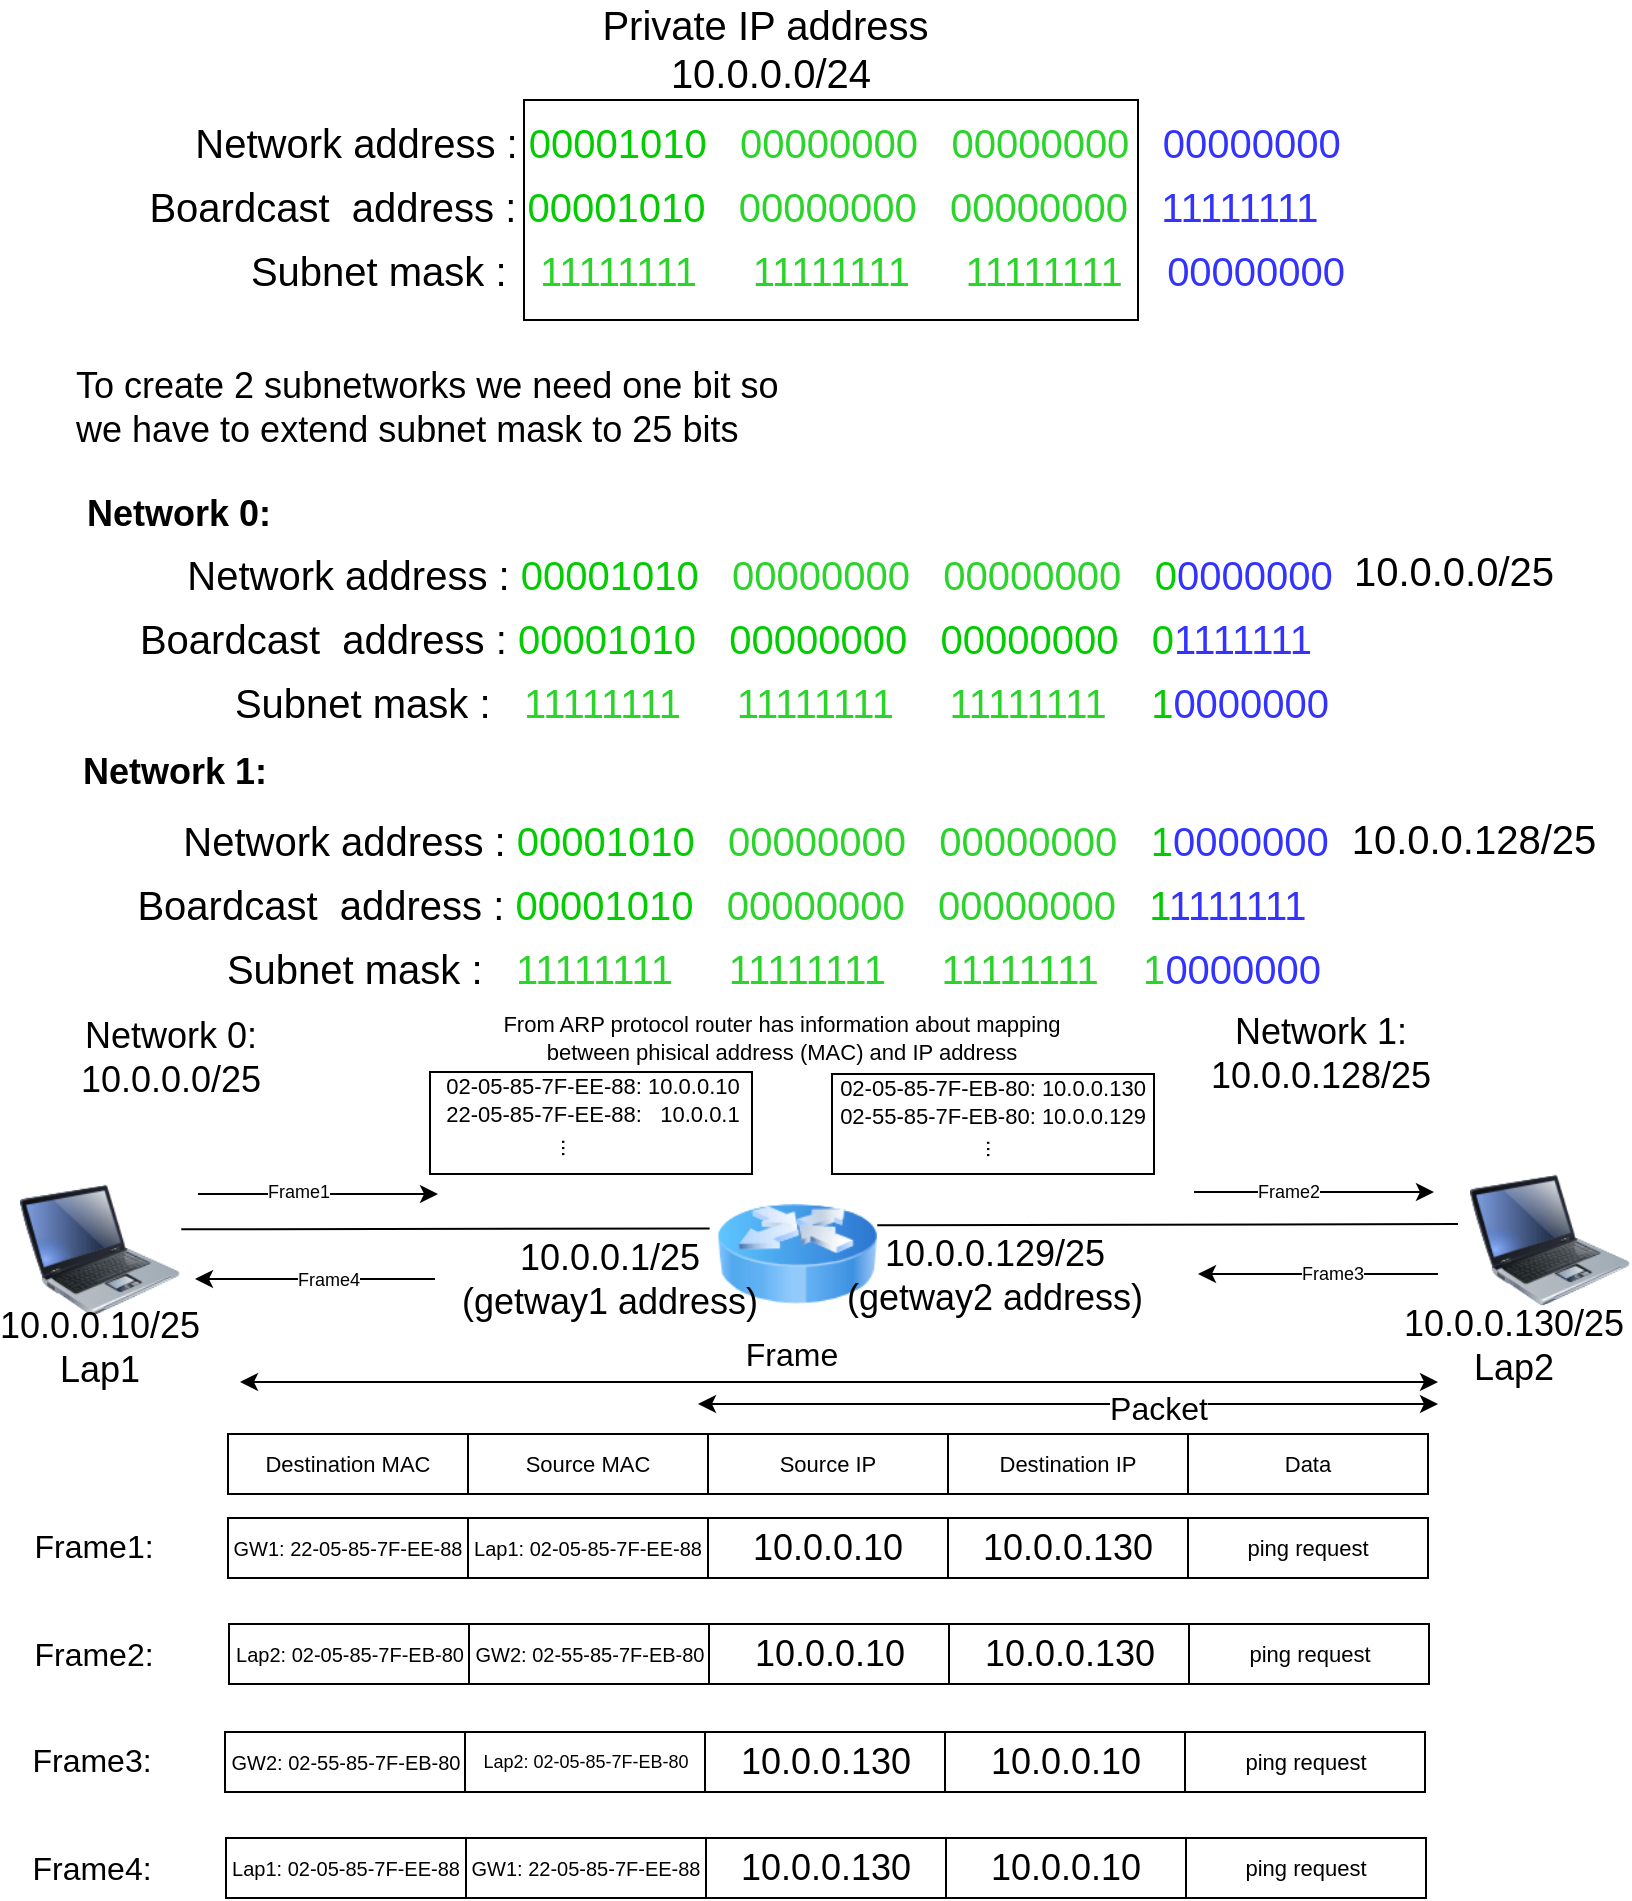 <mxfile version="11.1.1" type="device"><diagram id="rDH1I15TJnEzvf7tscnQ" name="Page-1"><mxGraphModel dx="981" dy="568" grid="1" gridSize="10" guides="1" tooltips="1" connect="1" arrows="1" fold="1" page="1" pageScale="1" pageWidth="850" pageHeight="1100" math="0" shadow="0"><root><mxCell id="0"/><mxCell id="1" parent="0"/><mxCell id="m7BgLcfAeUnrOGH8gcPk-43" value="" style="rounded=0;whiteSpace=wrap;html=1;fontSize=11;align=left;" vertex="1" parent="1"><mxGeometry x="417" y="540" width="161" height="50" as="geometry"/></mxCell><mxCell id="m7BgLcfAeUnrOGH8gcPk-42" value="" style="rounded=0;whiteSpace=wrap;html=1;fontSize=11;align=left;" vertex="1" parent="1"><mxGeometry x="216" y="539" width="161" height="51" as="geometry"/></mxCell><mxCell id="m7BgLcfAeUnrOGH8gcPk-1" value="" style="rounded=0;whiteSpace=wrap;html=1;fontSize=20;align=center;" vertex="1" parent="1"><mxGeometry x="263" y="53" width="307" height="110" as="geometry"/></mxCell><mxCell id="m7BgLcfAeUnrOGH8gcPk-2" value="&lt;font style=&quot;font-size: 20px&quot;&gt;Private IP address&amp;nbsp;&lt;br&gt;10.0.0.0/24&lt;br&gt;&lt;br&gt;&lt;/font&gt;" style="text;html=1;strokeColor=none;fillColor=none;align=center;verticalAlign=middle;whiteSpace=wrap;rounded=0;" vertex="1" parent="1"><mxGeometry x="232.5" y="29" width="307" height="20" as="geometry"/></mxCell><mxCell id="m7BgLcfAeUnrOGH8gcPk-3" value="&lt;font style=&quot;font-size: 20px&quot;&gt;Network address : &lt;font color=&quot;#00cc00&quot;&gt;00001010&lt;/font&gt;&lt;font color=&quot;#2ad42a&quot;&gt;&amp;nbsp; &amp;nbsp;00000000&amp;nbsp; &amp;nbsp;00000000&lt;/font&gt;&amp;nbsp; &amp;nbsp;&lt;font color=&quot;#3333ff&quot;&gt;00000000&lt;/font&gt;&lt;/font&gt;" style="text;html=1;strokeColor=none;fillColor=none;align=center;verticalAlign=middle;whiteSpace=wrap;rounded=0;fontSize=20;" vertex="1" parent="1"><mxGeometry x="81" y="49" width="608" height="50" as="geometry"/></mxCell><mxCell id="m7BgLcfAeUnrOGH8gcPk-4" value="&lt;font style=&quot;font-size: 20px&quot;&gt;Boardcast&amp;nbsp; address :&amp;nbsp;&lt;font color=&quot;#00cc00&quot;&gt;00001010&lt;/font&gt;&lt;font color=&quot;#2ad42a&quot;&gt;&amp;nbsp; &amp;nbsp;00000000&amp;nbsp; &amp;nbsp;00000000&lt;/font&gt;&amp;nbsp; &amp;nbsp;&lt;font color=&quot;#3333ff&quot;&gt;11111111&lt;/font&gt;&lt;/font&gt;" style="text;html=1;strokeColor=none;fillColor=none;align=center;verticalAlign=middle;whiteSpace=wrap;rounded=0;fontSize=20;" vertex="1" parent="1"><mxGeometry x="67" y="81" width="602" height="50" as="geometry"/></mxCell><mxCell id="m7BgLcfAeUnrOGH8gcPk-5" value="&lt;font style=&quot;font-size: 20px&quot;&gt;Subnet mask :&amp;nbsp; &amp;nbsp;&lt;font color=&quot;#2ad42a&quot;&gt;11111111&amp;nbsp; &amp;nbsp; &amp;nbsp;&lt;/font&gt;&lt;span style=&quot;color: rgb(42 , 212 , 42)&quot;&gt;11111111&amp;nbsp; &amp;nbsp; &amp;nbsp;&lt;/span&gt;&lt;span style=&quot;color: rgb(42 , 212 , 42)&quot;&gt;11111111&amp;nbsp; &amp;nbsp; &lt;/span&gt;&lt;font color=&quot;#3333ff&quot;&gt;00000000&lt;/font&gt;&lt;/font&gt;" style="text;html=1;strokeColor=none;fillColor=none;align=center;verticalAlign=middle;whiteSpace=wrap;rounded=0;fontSize=20;" vertex="1" parent="1"><mxGeometry x="98.5" y="113" width="602" height="50" as="geometry"/></mxCell><mxCell id="m7BgLcfAeUnrOGH8gcPk-8" value="To create 2 subnetworks we need one bit so we have to extend subnet mask to 25 bits" style="text;html=1;strokeColor=none;fillColor=none;align=left;verticalAlign=middle;whiteSpace=wrap;rounded=0;fontSize=18;" vertex="1" parent="1"><mxGeometry x="37" y="197" width="363" height="20" as="geometry"/></mxCell><mxCell id="m7BgLcfAeUnrOGH8gcPk-13" value="Network 0:" style="text;html=1;strokeColor=none;fillColor=none;align=center;verticalAlign=middle;whiteSpace=wrap;rounded=0;fontSize=18;fontStyle=1" vertex="1" parent="1"><mxGeometry x="34" y="250" width="113" height="20" as="geometry"/></mxCell><mxCell id="m7BgLcfAeUnrOGH8gcPk-14" value="Network 1:" style="text;html=1;strokeColor=none;fillColor=none;align=center;verticalAlign=middle;whiteSpace=wrap;rounded=0;fontSize=18;fontStyle=1" vertex="1" parent="1"><mxGeometry x="32" y="379" width="113" height="20" as="geometry"/></mxCell><mxCell id="m7BgLcfAeUnrOGH8gcPk-16" value="&lt;font style=&quot;font-size: 20px&quot;&gt;Network address : &lt;font color=&quot;#00cc00&quot;&gt;00001010&lt;/font&gt;&lt;font color=&quot;#2ad42a&quot;&gt;&amp;nbsp; &amp;nbsp;00000000&amp;nbsp; &amp;nbsp;00000000&lt;/font&gt;&amp;nbsp; &amp;nbsp;&lt;font color=&quot;#00cc00&quot;&gt;0&lt;/font&gt;&lt;font color=&quot;#3333ff&quot;&gt;0000000&lt;/font&gt;&lt;/font&gt;" style="text;html=1;strokeColor=none;fillColor=none;align=center;verticalAlign=middle;whiteSpace=wrap;rounded=0;fontSize=20;" vertex="1" parent="1"><mxGeometry x="76.5" y="265" width="608" height="50" as="geometry"/></mxCell><mxCell id="m7BgLcfAeUnrOGH8gcPk-17" value="&lt;font style=&quot;font-size: 20px&quot;&gt;Boardcast&amp;nbsp; address :&amp;nbsp;&lt;font color=&quot;#00cc00&quot;&gt;00001010&amp;nbsp; &amp;nbsp;00000000&amp;nbsp; &amp;nbsp;00000000&amp;nbsp; &amp;nbsp;0&lt;/font&gt;&lt;font color=&quot;#3333ff&quot;&gt;1111111&lt;/font&gt;&lt;/font&gt;" style="text;html=1;strokeColor=none;fillColor=none;align=center;verticalAlign=middle;whiteSpace=wrap;rounded=0;fontSize=20;" vertex="1" parent="1"><mxGeometry x="62.5" y="297" width="602" height="50" as="geometry"/></mxCell><mxCell id="m7BgLcfAeUnrOGH8gcPk-18" value="&lt;font style=&quot;font-size: 20px&quot;&gt;Subnet mask :&amp;nbsp; &amp;nbsp;&lt;font color=&quot;#2ad42a&quot;&gt;11111111&amp;nbsp; &amp;nbsp; &amp;nbsp;&lt;/font&gt;&lt;span style=&quot;color: rgb(42 , 212 , 42)&quot;&gt;11111111&amp;nbsp; &amp;nbsp; &amp;nbsp;&lt;/span&gt;&lt;span style=&quot;color: rgb(42 , 212 , 42)&quot;&gt;11111111&amp;nbsp; &amp;nbsp; &lt;/span&gt;&lt;font color=&quot;#00cc00&quot;&gt;1&lt;/font&gt;&lt;font color=&quot;#3333ff&quot;&gt;0000000&lt;/font&gt;&lt;/font&gt;" style="text;html=1;strokeColor=none;fillColor=none;align=center;verticalAlign=middle;whiteSpace=wrap;rounded=0;fontSize=20;" vertex="1" parent="1"><mxGeometry x="91" y="329" width="602" height="50" as="geometry"/></mxCell><mxCell id="m7BgLcfAeUnrOGH8gcPk-20" value="&lt;font style=&quot;font-size: 20px&quot;&gt;Network address : &lt;font color=&quot;#00cc00&quot;&gt;00001010&lt;/font&gt;&lt;font color=&quot;#2ad42a&quot;&gt;&amp;nbsp; &amp;nbsp;00000000&amp;nbsp; &amp;nbsp;00000000&lt;/font&gt;&amp;nbsp; &amp;nbsp;&lt;font color=&quot;#00cc00&quot;&gt;1&lt;/font&gt;&lt;font color=&quot;#3333ff&quot;&gt;0000000&lt;/font&gt;&lt;/font&gt;" style="text;html=1;strokeColor=none;fillColor=none;align=center;verticalAlign=middle;whiteSpace=wrap;rounded=0;fontSize=20;" vertex="1" parent="1"><mxGeometry x="75" y="398" width="608" height="50" as="geometry"/></mxCell><mxCell id="m7BgLcfAeUnrOGH8gcPk-21" value="&lt;font style=&quot;font-size: 20px&quot;&gt;Boardcast&amp;nbsp; address :&amp;nbsp;&lt;font color=&quot;#00cc00&quot;&gt;00001010&lt;/font&gt;&lt;font color=&quot;#2ad42a&quot;&gt;&amp;nbsp; &amp;nbsp;00000000&amp;nbsp; &amp;nbsp;00000000&lt;/font&gt;&amp;nbsp; &amp;nbsp;&lt;font color=&quot;#00cc00&quot;&gt;1&lt;/font&gt;&lt;font color=&quot;#3333ff&quot;&gt;1111111&lt;/font&gt;&lt;/font&gt;" style="text;html=1;strokeColor=none;fillColor=none;align=center;verticalAlign=middle;whiteSpace=wrap;rounded=0;fontSize=20;" vertex="1" parent="1"><mxGeometry x="61" y="430" width="602" height="50" as="geometry"/></mxCell><mxCell id="m7BgLcfAeUnrOGH8gcPk-22" value="&lt;font style=&quot;font-size: 20px&quot;&gt;Subnet mask :&amp;nbsp; &amp;nbsp;&lt;font color=&quot;#2ad42a&quot;&gt;11111111&amp;nbsp; &amp;nbsp; &amp;nbsp;&lt;/font&gt;&lt;span style=&quot;color: rgb(42 , 212 , 42)&quot;&gt;11111111&amp;nbsp; &amp;nbsp; &amp;nbsp;&lt;/span&gt;&lt;span style=&quot;color: rgb(42 , 212 , 42)&quot;&gt;11111111&amp;nbsp; &amp;nbsp; 1&lt;/span&gt;&lt;font color=&quot;#3333ff&quot;&gt;0000000&lt;/font&gt;&lt;/font&gt;" style="text;html=1;strokeColor=none;fillColor=none;align=center;verticalAlign=middle;whiteSpace=wrap;rounded=0;fontSize=20;" vertex="1" parent="1"><mxGeometry x="86.5" y="462" width="602" height="50" as="geometry"/></mxCell><mxCell id="m7BgLcfAeUnrOGH8gcPk-23" value="10.0.0.0/25" style="text;html=1;strokeColor=none;fillColor=none;align=center;verticalAlign=middle;whiteSpace=wrap;rounded=0;fontSize=20;" vertex="1" parent="1"><mxGeometry x="708" y="278" width="40" height="20" as="geometry"/></mxCell><mxCell id="m7BgLcfAeUnrOGH8gcPk-24" value="10.0.0.128/25" style="text;html=1;strokeColor=none;fillColor=none;align=center;verticalAlign=middle;whiteSpace=wrap;rounded=0;fontSize=20;" vertex="1" parent="1"><mxGeometry x="718" y="412" width="40" height="20" as="geometry"/></mxCell><mxCell id="m7BgLcfAeUnrOGH8gcPk-25" value="" style="image;html=1;labelBackgroundColor=#ffffff;image=img/lib/clip_art/computers/Laptop_128x128.png;fontSize=18;align=left;" vertex="1" parent="1"><mxGeometry x="11" y="588" width="80" height="80" as="geometry"/></mxCell><mxCell id="m7BgLcfAeUnrOGH8gcPk-26" value="" style="image;html=1;labelBackgroundColor=#ffffff;image=img/lib/clip_art/computers/Laptop_128x128.png;fontSize=18;align=left;" vertex="1" parent="1"><mxGeometry x="736" y="583" width="80" height="80" as="geometry"/></mxCell><mxCell id="m7BgLcfAeUnrOGH8gcPk-27" value="" style="image;html=1;labelBackgroundColor=#ffffff;image=img/lib/clip_art/networking/Router_Icon_128x128.png;fontSize=18;align=left;" vertex="1" parent="1"><mxGeometry x="359.5" y="590" width="80" height="80" as="geometry"/></mxCell><mxCell id="m7BgLcfAeUnrOGH8gcPk-28" value="" style="endArrow=none;html=1;fontSize=18;exitX=1.008;exitY=0.371;exitDx=0;exitDy=0;exitPerimeter=0;entryX=-0.046;entryY=0.34;entryDx=0;entryDy=0;entryPerimeter=0;" edge="1" parent="1" source="m7BgLcfAeUnrOGH8gcPk-25" target="m7BgLcfAeUnrOGH8gcPk-27"><mxGeometry width="50" height="50" relative="1" as="geometry"><mxPoint x="110" y="650" as="sourcePoint"/><mxPoint x="160" y="600" as="targetPoint"/></mxGeometry></mxCell><mxCell id="m7BgLcfAeUnrOGH8gcPk-29" value="" style="endArrow=none;html=1;fontSize=18;exitX=1.008;exitY=0.371;exitDx=0;exitDy=0;exitPerimeter=0;" edge="1" parent="1"><mxGeometry width="50" height="50" relative="1" as="geometry"><mxPoint x="439.64" y="615.68" as="sourcePoint"/><mxPoint x="730" y="615" as="targetPoint"/></mxGeometry></mxCell><mxCell id="m7BgLcfAeUnrOGH8gcPk-30" value="Network 0: 10.0.0.0/25" style="text;html=1;strokeColor=none;fillColor=none;align=center;verticalAlign=middle;whiteSpace=wrap;rounded=0;fontSize=18;" vertex="1" parent="1"><mxGeometry x="36.5" y="522" width="99" height="20" as="geometry"/></mxCell><mxCell id="m7BgLcfAeUnrOGH8gcPk-31" value="Network 1: 10.0.0.128/25" style="text;html=1;strokeColor=none;fillColor=none;align=center;verticalAlign=middle;whiteSpace=wrap;rounded=0;fontSize=18;" vertex="1" parent="1"><mxGeometry x="611.5" y="520" width="99" height="20" as="geometry"/></mxCell><mxCell id="m7BgLcfAeUnrOGH8gcPk-32" value="10.0.0.10/25&lt;br&gt;Lap1" style="text;html=1;strokeColor=none;fillColor=none;align=center;verticalAlign=middle;whiteSpace=wrap;rounded=0;fontSize=18;" vertex="1" parent="1"><mxGeometry x="31" y="667" width="40" height="20" as="geometry"/></mxCell><mxCell id="m7BgLcfAeUnrOGH8gcPk-33" value="10.0.0.1/25&lt;br&gt;(getway1 address)" style="text;html=1;strokeColor=none;fillColor=none;align=center;verticalAlign=middle;whiteSpace=wrap;rounded=0;fontSize=18;" vertex="1" parent="1"><mxGeometry x="226" y="633" width="160" height="20" as="geometry"/></mxCell><mxCell id="m7BgLcfAeUnrOGH8gcPk-34" value="10.0.0.129/25&lt;br&gt;(getway2 address)" style="text;html=1;strokeColor=none;fillColor=none;align=center;verticalAlign=middle;whiteSpace=wrap;rounded=0;fontSize=18;" vertex="1" parent="1"><mxGeometry x="412" y="631" width="173" height="20" as="geometry"/></mxCell><mxCell id="m7BgLcfAeUnrOGH8gcPk-35" value="10.0.0.130/25&lt;br&gt;Lap2" style="text;html=1;strokeColor=none;fillColor=none;align=center;verticalAlign=middle;whiteSpace=wrap;rounded=0;fontSize=18;" vertex="1" parent="1"><mxGeometry x="738" y="666" width="40" height="20" as="geometry"/></mxCell><mxCell id="m7BgLcfAeUnrOGH8gcPk-38" value="02-05-85-7F-EB-80: 10.0.0.130&lt;br&gt;02-55-85-7F-EB-80: 10.0.0.129" style="text;html=1;strokeColor=none;fillColor=none;align=center;verticalAlign=middle;whiteSpace=wrap;rounded=0;fontSize=11;" vertex="1" parent="1"><mxGeometry x="411.5" y="544" width="171" height="20" as="geometry"/></mxCell><mxCell id="m7BgLcfAeUnrOGH8gcPk-39" value="02-05-85-7F-EE-88: 10.0.0.10&lt;br&gt;22-05-85-7F-EE-88:&amp;nbsp; &amp;nbsp;10.0.0.1" style="text;html=1;strokeColor=none;fillColor=none;align=center;verticalAlign=middle;whiteSpace=wrap;rounded=0;fontSize=11;" vertex="1" parent="1"><mxGeometry x="211.5" y="543" width="171" height="20" as="geometry"/></mxCell><mxCell id="m7BgLcfAeUnrOGH8gcPk-40" value="..." style="text;html=1;strokeColor=none;fillColor=none;align=center;verticalAlign=middle;whiteSpace=wrap;rounded=0;fontSize=11;rotation=90;" vertex="1" parent="1"><mxGeometry x="266" y="567" width="40" height="20" as="geometry"/></mxCell><mxCell id="m7BgLcfAeUnrOGH8gcPk-41" value="..." style="text;html=1;strokeColor=none;fillColor=none;align=center;verticalAlign=middle;whiteSpace=wrap;rounded=0;fontSize=11;rotation=90;" vertex="1" parent="1"><mxGeometry x="478.5" y="567" width="40" height="20" as="geometry"/></mxCell><mxCell id="m7BgLcfAeUnrOGH8gcPk-44" value="From ARP protocol router has information about mapping between phisical address (MAC) and IP address" style="text;html=1;strokeColor=none;fillColor=none;align=center;verticalAlign=middle;whiteSpace=wrap;rounded=0;fontSize=11;" vertex="1" parent="1"><mxGeometry x="240" y="512" width="304" height="20" as="geometry"/></mxCell><mxCell id="m7BgLcfAeUnrOGH8gcPk-45" value="" style="rounded=0;whiteSpace=wrap;html=1;fontSize=11;align=left;" vertex="1" parent="1"><mxGeometry x="115" y="720" width="595" height="30" as="geometry"/></mxCell><mxCell id="m7BgLcfAeUnrOGH8gcPk-47" value="Destination MAC" style="rounded=0;whiteSpace=wrap;html=1;fontSize=11;align=center;" vertex="1" parent="1"><mxGeometry x="115" y="720" width="120" height="30" as="geometry"/></mxCell><mxCell id="m7BgLcfAeUnrOGH8gcPk-48" value="Source MAC" style="rounded=0;whiteSpace=wrap;html=1;fontSize=11;align=center;" vertex="1" parent="1"><mxGeometry x="235" y="720" width="120" height="30" as="geometry"/></mxCell><mxCell id="m7BgLcfAeUnrOGH8gcPk-49" value="Source IP" style="rounded=0;whiteSpace=wrap;html=1;fontSize=11;align=center;" vertex="1" parent="1"><mxGeometry x="355" y="720" width="120" height="30" as="geometry"/></mxCell><mxCell id="m7BgLcfAeUnrOGH8gcPk-50" value="Destination IP" style="rounded=0;whiteSpace=wrap;html=1;fontSize=11;align=center;" vertex="1" parent="1"><mxGeometry x="475" y="720" width="120" height="30" as="geometry"/></mxCell><mxCell id="m7BgLcfAeUnrOGH8gcPk-51" value="Data" style="rounded=0;whiteSpace=wrap;html=1;fontSize=11;align=center;" vertex="1" parent="1"><mxGeometry x="595" y="720" width="120" height="30" as="geometry"/></mxCell><mxCell id="m7BgLcfAeUnrOGH8gcPk-54" value="Frame1:" style="text;html=1;strokeColor=none;fillColor=none;align=center;verticalAlign=middle;whiteSpace=wrap;rounded=0;fontSize=16;" vertex="1" parent="1"><mxGeometry x="28" y="766" width="40" height="20" as="geometry"/></mxCell><mxCell id="m7BgLcfAeUnrOGH8gcPk-58" value="" style="rounded=0;whiteSpace=wrap;html=1;fontSize=11;align=left;" vertex="1" parent="1"><mxGeometry x="115" y="762" width="595" height="30" as="geometry"/></mxCell><mxCell id="m7BgLcfAeUnrOGH8gcPk-59" value="GW1: 22-05-85-7F-EE-88" style="rounded=0;whiteSpace=wrap;html=1;fontSize=10;align=center;" vertex="1" parent="1"><mxGeometry x="115" y="762" width="120" height="30" as="geometry"/></mxCell><mxCell id="m7BgLcfAeUnrOGH8gcPk-60" value="Lap1: 02-05-85-7F-EE-88" style="rounded=0;whiteSpace=wrap;html=1;fontSize=10;align=center;" vertex="1" parent="1"><mxGeometry x="235" y="762" width="120" height="30" as="geometry"/></mxCell><mxCell id="m7BgLcfAeUnrOGH8gcPk-61" value="&lt;span style=&quot;font-size: 18px&quot;&gt;10.0.0.10&lt;/span&gt;" style="rounded=0;whiteSpace=wrap;html=1;fontSize=11;align=center;" vertex="1" parent="1"><mxGeometry x="355" y="762" width="120" height="30" as="geometry"/></mxCell><mxCell id="m7BgLcfAeUnrOGH8gcPk-62" value="&lt;span style=&quot;font-size: 18px&quot;&gt;10.0.0.130&lt;/span&gt;" style="rounded=0;whiteSpace=wrap;html=1;fontSize=11;align=center;" vertex="1" parent="1"><mxGeometry x="475" y="762" width="120" height="30" as="geometry"/></mxCell><mxCell id="m7BgLcfAeUnrOGH8gcPk-63" value="ping request" style="rounded=0;whiteSpace=wrap;html=1;fontSize=11;align=center;" vertex="1" parent="1"><mxGeometry x="595" y="762" width="120" height="30" as="geometry"/></mxCell><mxCell id="m7BgLcfAeUnrOGH8gcPk-65" value="" style="endArrow=classic;startArrow=classic;html=1;fontSize=16;" edge="1" parent="1"><mxGeometry width="50" height="50" relative="1" as="geometry"><mxPoint x="350" y="705" as="sourcePoint"/><mxPoint x="720" y="705" as="targetPoint"/></mxGeometry></mxCell><mxCell id="m7BgLcfAeUnrOGH8gcPk-68" value="Packet" style="text;html=1;resizable=0;points=[];align=center;verticalAlign=middle;labelBackgroundColor=#ffffff;fontSize=16;" vertex="1" connectable="0" parent="m7BgLcfAeUnrOGH8gcPk-65"><mxGeometry x="0.243" y="-2" relative="1" as="geometry"><mxPoint as="offset"/></mxGeometry></mxCell><mxCell id="m7BgLcfAeUnrOGH8gcPk-66" value="" style="endArrow=classic;startArrow=classic;html=1;fontSize=16;" edge="1" parent="1"><mxGeometry width="50" height="50" relative="1" as="geometry"><mxPoint x="121" y="694" as="sourcePoint"/><mxPoint x="720" y="694" as="targetPoint"/></mxGeometry></mxCell><mxCell id="m7BgLcfAeUnrOGH8gcPk-67" value="Frame" style="text;html=1;strokeColor=none;fillColor=none;align=center;verticalAlign=middle;whiteSpace=wrap;rounded=0;fontSize=16;" vertex="1" parent="1"><mxGeometry x="376.5" y="670" width="40" height="20" as="geometry"/></mxCell><mxCell id="m7BgLcfAeUnrOGH8gcPk-69" value="Frame2:" style="text;html=1;strokeColor=none;fillColor=none;align=center;verticalAlign=middle;whiteSpace=wrap;rounded=0;fontSize=16;" vertex="1" parent="1"><mxGeometry x="28" y="820" width="40" height="20" as="geometry"/></mxCell><mxCell id="m7BgLcfAeUnrOGH8gcPk-70" value="" style="rounded=0;whiteSpace=wrap;html=1;fontSize=11;align=left;" vertex="1" parent="1"><mxGeometry x="115.5" y="815" width="595" height="30" as="geometry"/></mxCell><mxCell id="m7BgLcfAeUnrOGH8gcPk-71" value="Lap2: 02-05-85-7F-EB-80" style="rounded=0;whiteSpace=wrap;html=1;fontSize=10;align=center;" vertex="1" parent="1"><mxGeometry x="115.5" y="815" width="120" height="30" as="geometry"/></mxCell><mxCell id="m7BgLcfAeUnrOGH8gcPk-72" value="GW2: 02-55-85-7F-EB-80" style="rounded=0;whiteSpace=wrap;html=1;fontSize=10;align=center;" vertex="1" parent="1"><mxGeometry x="235.5" y="815" width="120" height="30" as="geometry"/></mxCell><mxCell id="m7BgLcfAeUnrOGH8gcPk-73" value="&lt;span style=&quot;font-size: 18px&quot;&gt;10.0.0.10&lt;/span&gt;" style="rounded=0;whiteSpace=wrap;html=1;fontSize=11;align=center;" vertex="1" parent="1"><mxGeometry x="355.5" y="815" width="120" height="30" as="geometry"/></mxCell><mxCell id="m7BgLcfAeUnrOGH8gcPk-74" value="&lt;span style=&quot;font-size: 18px&quot;&gt;10.0.0.130&lt;/span&gt;" style="rounded=0;whiteSpace=wrap;html=1;fontSize=11;align=center;" vertex="1" parent="1"><mxGeometry x="475.5" y="815" width="120" height="30" as="geometry"/></mxCell><mxCell id="m7BgLcfAeUnrOGH8gcPk-75" value="ping request" style="rounded=0;whiteSpace=wrap;html=1;fontSize=11;align=center;" vertex="1" parent="1"><mxGeometry x="595.5" y="815" width="120" height="30" as="geometry"/></mxCell><mxCell id="m7BgLcfAeUnrOGH8gcPk-77" value="Frame3:" style="text;html=1;strokeColor=none;fillColor=none;align=center;verticalAlign=middle;whiteSpace=wrap;rounded=0;fontSize=16;" vertex="1" parent="1"><mxGeometry x="26.5" y="873" width="40" height="20" as="geometry"/></mxCell><mxCell id="m7BgLcfAeUnrOGH8gcPk-78" value="" style="rounded=0;whiteSpace=wrap;html=1;fontSize=11;align=left;" vertex="1" parent="1"><mxGeometry x="113.5" y="869" width="595" height="30" as="geometry"/></mxCell><mxCell id="m7BgLcfAeUnrOGH8gcPk-79" value="GW2: 02-55-85-7F-EB-80" style="rounded=0;whiteSpace=wrap;html=1;fontSize=10;align=center;" vertex="1" parent="1"><mxGeometry x="113.5" y="869" width="120" height="30" as="geometry"/></mxCell><mxCell id="m7BgLcfAeUnrOGH8gcPk-80" value="Lap2:&amp;nbsp;&lt;span style=&quot;font-size: 9px;&quot;&gt;02-05-85-7F-EB-80&lt;/span&gt;" style="rounded=0;whiteSpace=wrap;html=1;fontSize=9;align=center;" vertex="1" parent="1"><mxGeometry x="233.5" y="869" width="120" height="30" as="geometry"/></mxCell><mxCell id="m7BgLcfAeUnrOGH8gcPk-81" value="&lt;span style=&quot;font-size: 18px&quot;&gt;10.0.0.130&lt;/span&gt;" style="rounded=0;whiteSpace=wrap;html=1;fontSize=11;align=center;" vertex="1" parent="1"><mxGeometry x="353.5" y="869" width="120" height="30" as="geometry"/></mxCell><mxCell id="m7BgLcfAeUnrOGH8gcPk-82" value="&lt;span style=&quot;font-size: 18px&quot;&gt;10.0.0.10&lt;/span&gt;" style="rounded=0;whiteSpace=wrap;html=1;fontSize=11;align=center;" vertex="1" parent="1"><mxGeometry x="473.5" y="869" width="120" height="30" as="geometry"/></mxCell><mxCell id="m7BgLcfAeUnrOGH8gcPk-83" value="ping request" style="rounded=0;whiteSpace=wrap;html=1;fontSize=11;align=center;" vertex="1" parent="1"><mxGeometry x="593.5" y="869" width="120" height="30" as="geometry"/></mxCell><mxCell id="m7BgLcfAeUnrOGH8gcPk-84" value="Frame4:" style="text;html=1;strokeColor=none;fillColor=none;align=center;verticalAlign=middle;whiteSpace=wrap;rounded=0;fontSize=16;" vertex="1" parent="1"><mxGeometry x="26.5" y="927" width="40" height="20" as="geometry"/></mxCell><mxCell id="m7BgLcfAeUnrOGH8gcPk-85" value="" style="rounded=0;whiteSpace=wrap;html=1;fontSize=11;align=left;" vertex="1" parent="1"><mxGeometry x="114" y="922" width="595" height="30" as="geometry"/></mxCell><mxCell id="m7BgLcfAeUnrOGH8gcPk-86" value="Lap1: 02-05-85-7F-EE-88" style="rounded=0;whiteSpace=wrap;html=1;fontSize=10;align=center;" vertex="1" parent="1"><mxGeometry x="114" y="922" width="120" height="30" as="geometry"/></mxCell><mxCell id="m7BgLcfAeUnrOGH8gcPk-87" value="GW1: 22-05-85-7F-EE-88" style="rounded=0;whiteSpace=wrap;html=1;fontSize=10;align=center;" vertex="1" parent="1"><mxGeometry x="234" y="922" width="120" height="30" as="geometry"/></mxCell><mxCell id="m7BgLcfAeUnrOGH8gcPk-88" value="&lt;span style=&quot;font-size: 18px&quot;&gt;10.0.0.130&lt;/span&gt;" style="rounded=0;whiteSpace=wrap;html=1;fontSize=11;align=center;" vertex="1" parent="1"><mxGeometry x="354" y="922" width="120" height="30" as="geometry"/></mxCell><mxCell id="m7BgLcfAeUnrOGH8gcPk-89" value="&lt;span style=&quot;font-size: 18px&quot;&gt;10.0.0.10&lt;/span&gt;" style="rounded=0;whiteSpace=wrap;html=1;fontSize=11;align=center;" vertex="1" parent="1"><mxGeometry x="474" y="922" width="120" height="30" as="geometry"/></mxCell><mxCell id="m7BgLcfAeUnrOGH8gcPk-90" value="ping request" style="rounded=0;whiteSpace=wrap;html=1;fontSize=11;align=center;" vertex="1" parent="1"><mxGeometry x="594" y="922" width="120" height="30" as="geometry"/></mxCell><mxCell id="m7BgLcfAeUnrOGH8gcPk-93" value="" style="endArrow=classic;html=1;fontSize=9;" edge="1" parent="1"><mxGeometry width="50" height="50" relative="1" as="geometry"><mxPoint x="100" y="600" as="sourcePoint"/><mxPoint x="220" y="600" as="targetPoint"/></mxGeometry></mxCell><mxCell id="m7BgLcfAeUnrOGH8gcPk-95" value="Frame1" style="text;html=1;resizable=0;points=[];align=center;verticalAlign=middle;labelBackgroundColor=#ffffff;fontSize=9;" vertex="1" connectable="0" parent="m7BgLcfAeUnrOGH8gcPk-93"><mxGeometry x="-0.166" y="1" relative="1" as="geometry"><mxPoint as="offset"/></mxGeometry></mxCell><mxCell id="m7BgLcfAeUnrOGH8gcPk-94" value="" style="endArrow=classic;html=1;fontSize=9;" edge="1" parent="1"><mxGeometry width="50" height="50" relative="1" as="geometry"><mxPoint x="598" y="599" as="sourcePoint"/><mxPoint x="718" y="599" as="targetPoint"/></mxGeometry></mxCell><mxCell id="m7BgLcfAeUnrOGH8gcPk-96" value="Frame2" style="text;html=1;resizable=0;points=[];align=center;verticalAlign=middle;labelBackgroundColor=#ffffff;fontSize=9;" vertex="1" connectable="0" parent="m7BgLcfAeUnrOGH8gcPk-94"><mxGeometry x="-0.225" relative="1" as="geometry"><mxPoint as="offset"/></mxGeometry></mxCell><mxCell id="m7BgLcfAeUnrOGH8gcPk-97" value="" style="endArrow=classic;html=1;fontSize=9;" edge="1" parent="1"><mxGeometry width="50" height="50" relative="1" as="geometry"><mxPoint x="720" y="640" as="sourcePoint"/><mxPoint x="600" y="640" as="targetPoint"/></mxGeometry></mxCell><mxCell id="m7BgLcfAeUnrOGH8gcPk-98" value="Frame3" style="text;html=1;resizable=0;points=[];align=center;verticalAlign=middle;labelBackgroundColor=#ffffff;fontSize=9;" vertex="1" connectable="0" parent="m7BgLcfAeUnrOGH8gcPk-97"><mxGeometry x="-0.11" relative="1" as="geometry"><mxPoint as="offset"/></mxGeometry></mxCell><mxCell id="m7BgLcfAeUnrOGH8gcPk-99" value="" style="endArrow=classic;html=1;fontSize=9;" edge="1" parent="1"><mxGeometry width="50" height="50" relative="1" as="geometry"><mxPoint x="218.5" y="642.5" as="sourcePoint"/><mxPoint x="98.5" y="642.5" as="targetPoint"/></mxGeometry></mxCell><mxCell id="m7BgLcfAeUnrOGH8gcPk-100" value="Frame4" style="text;html=1;resizable=0;points=[];align=center;verticalAlign=middle;labelBackgroundColor=#ffffff;fontSize=9;" vertex="1" connectable="0" parent="m7BgLcfAeUnrOGH8gcPk-99"><mxGeometry x="-0.11" relative="1" as="geometry"><mxPoint as="offset"/></mxGeometry></mxCell></root></mxGraphModel></diagram></mxfile>